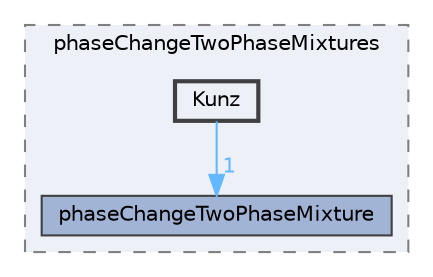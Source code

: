 digraph "applications/solvers/multiphase/interPhaseChangeFoam/phaseChangeTwoPhaseMixtures/Kunz"
{
 // LATEX_PDF_SIZE
  bgcolor="transparent";
  edge [fontname=Helvetica,fontsize=10,labelfontname=Helvetica,labelfontsize=10];
  node [fontname=Helvetica,fontsize=10,shape=box,height=0.2,width=0.4];
  compound=true
  subgraph clusterdir_428d76558bf17b61b63e4dbf2a2e5401 {
    graph [ bgcolor="#edf0f7", pencolor="grey50", label="phaseChangeTwoPhaseMixtures", fontname=Helvetica,fontsize=10 style="filled,dashed", URL="dir_428d76558bf17b61b63e4dbf2a2e5401.html",tooltip=""]
  dir_21e893d6b4a0ab8f17bf121752a23206 [label="phaseChangeTwoPhaseMixture", fillcolor="#a2b4d6", color="grey25", style="filled", URL="dir_21e893d6b4a0ab8f17bf121752a23206.html",tooltip=""];
  dir_a38fbfd2725be097781c915bf944a088 [label="Kunz", fillcolor="#edf0f7", color="grey25", style="filled,bold", URL="dir_a38fbfd2725be097781c915bf944a088.html",tooltip=""];
  }
  dir_a38fbfd2725be097781c915bf944a088->dir_21e893d6b4a0ab8f17bf121752a23206 [headlabel="1", labeldistance=1.5 headhref="dir_002054_002879.html" href="dir_002054_002879.html" color="steelblue1" fontcolor="steelblue1"];
}
